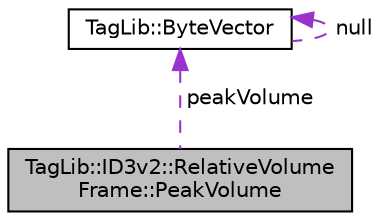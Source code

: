 digraph "TagLib::ID3v2::RelativeVolumeFrame::PeakVolume"
{
  edge [fontname="Helvetica",fontsize="10",labelfontname="Helvetica",labelfontsize="10"];
  node [fontname="Helvetica",fontsize="10",shape=record];
  Node1 [label="TagLib::ID3v2::RelativeVolume\lFrame::PeakVolume",height=0.2,width=0.4,color="black", fillcolor="grey75", style="filled" fontcolor="black"];
  Node2 -> Node1 [dir="back",color="darkorchid3",fontsize="10",style="dashed",label=" peakVolume" ,fontname="Helvetica"];
  Node2 [label="TagLib::ByteVector",height=0.2,width=0.4,color="black", fillcolor="white", style="filled",URL="$class_tag_lib_1_1_byte_vector.html",tooltip="A byte vector. "];
  Node2 -> Node2 [dir="back",color="darkorchid3",fontsize="10",style="dashed",label=" null" ,fontname="Helvetica"];
}

